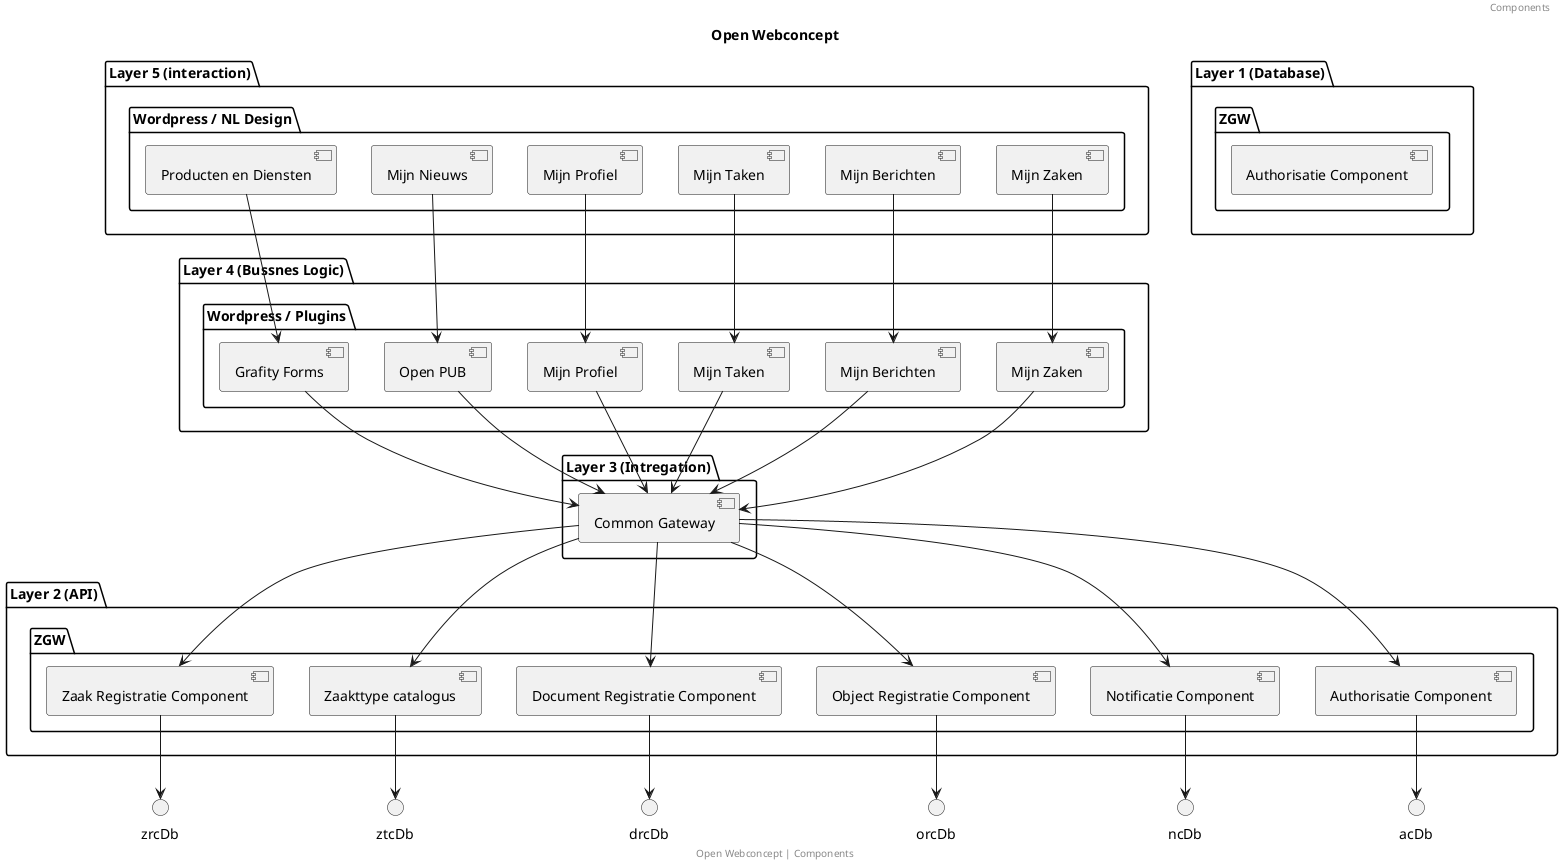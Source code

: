 @startuml
title: Open Webconcept
footer: Open Webconcept | Components
header: Components


package "Layer 5 (interaction)" {
package "Wordpress / NL Design" {
 [Mijn Zaken]  as mijnZakenUI
 [Mijn Berichten]  as mijnBerichtenUI
 [Mijn Taken]  as mijnTakenUI
 [Mijn Profiel]  as mijnProfielUI
 [Mijn Nieuws]  as mijnNieuwsUI
 [Producten en Diensten]  as mijnDienstenUI
}
}

package "Layer 4 (Bussnes Logic)" {
package "Wordpress / Plugins" {
 [Mijn Zaken]  as mijnZakenPlugin
 [Mijn Berichten]  as mijnBerichtenPlugin
 [Mijn Taken]  as mijnTakenPlugin
 [Mijn Profiel]  as mijnZProfielPlugin
 [Open PUB]  as mijnNieuwslugin
 [Grafity Forms]  as GrafityFormsPlugin
}
}

package "Layer 3 (Intregation)" {
 [Common Gateway]  as gateway
}

package "Layer 2 (API)" {
package "ZGW" {
 [Zaak Registratie Component]  as zrc
 [Zaakttype catalogus]  as ztc
 [Document Registratie Component]  as drc
 [Object Registratie Component]  as orc
 [Notificatie Component]  as nc
 [Authorisatie Component]  as ac
}
}

package "Layer 1 (Database)" {
package "ZGW" as zgwdb {
 [Zaak Registratie Component]  as zrcDB
 [Zaakttype catalogus]  as ztc
 [Document Registratie Component]  as zrcDB
 [Object Registratie Component]  as zrcDB
 [Notificatie Component]  as zrcDB
 [Authorisatie Component]  as zrcDB
}
}

mijnZakenUI --> mijnZakenPlugin
mijnBerichtenUI--> mijnBerichtenPlugin
mijnTakenUI --> mijnTakenPlugin
mijnProfielUI --> mijnZProfielPlugin
mijnNieuwsUI --> mijnNieuwslugin
mijnDienstenUI --> GrafityFormsPlugin

mijnZakenPlugin --> gateway
mijnBerichtenPlugin --> gateway
mijnTakenPlugin --> gateway
mijnZProfielPlugin --> gateway
mijnNieuwslugin --> gateway
GrafityFormsPlugin --> gateway

gateway --> ztc
gateway --> zrc
gateway --> drc
gateway --> orc
gateway --> nc
gateway --> ac

ztc --> ztcDb
zrc --> zrcDb
drc --> drcDb
orc --> orcDb
nc --> ncDb
ac --> acDb

@enduml
